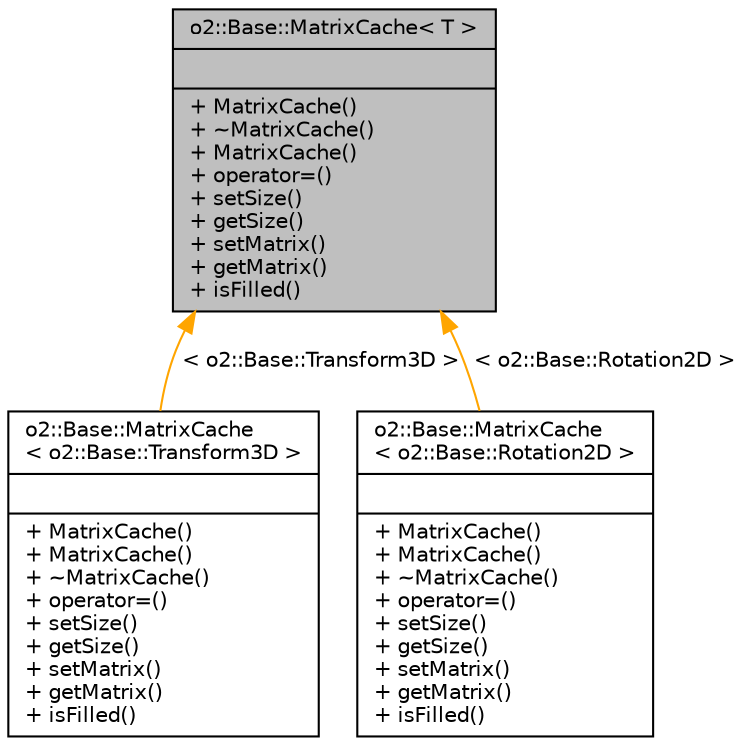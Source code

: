 digraph "o2::Base::MatrixCache&lt; T &gt;"
{
 // INTERACTIVE_SVG=YES
  bgcolor="transparent";
  edge [fontname="Helvetica",fontsize="10",labelfontname="Helvetica",labelfontsize="10"];
  node [fontname="Helvetica",fontsize="10",shape=record];
  Node1 [label="{o2::Base::MatrixCache\< T \>\n||+ MatrixCache()\l+ ~MatrixCache()\l+ MatrixCache()\l+ operator=()\l+ setSize()\l+ getSize()\l+ setMatrix()\l+ getMatrix()\l+ isFilled()\l}",height=0.2,width=0.4,color="black", fillcolor="grey75", style="filled" fontcolor="black"];
  Node1 -> Node2 [dir="back",color="orange",fontsize="10",style="solid",label=" \< o2::Base::Transform3D \>" ,fontname="Helvetica"];
  Node2 [label="{o2::Base::MatrixCache\l\< o2::Base::Transform3D \>\n||+ MatrixCache()\l+ MatrixCache()\l+ ~MatrixCache()\l+ operator=()\l+ setSize()\l+ getSize()\l+ setMatrix()\l+ getMatrix()\l+ isFilled()\l}",height=0.2,width=0.4,color="black",URL="$db/d0d/classo2_1_1Base_1_1MatrixCache.html"];
  Node1 -> Node3 [dir="back",color="orange",fontsize="10",style="solid",label=" \< o2::Base::Rotation2D \>" ,fontname="Helvetica"];
  Node3 [label="{o2::Base::MatrixCache\l\< o2::Base::Rotation2D \>\n||+ MatrixCache()\l+ MatrixCache()\l+ ~MatrixCache()\l+ operator=()\l+ setSize()\l+ getSize()\l+ setMatrix()\l+ getMatrix()\l+ isFilled()\l}",height=0.2,width=0.4,color="black",URL="$db/d0d/classo2_1_1Base_1_1MatrixCache.html"];
}
